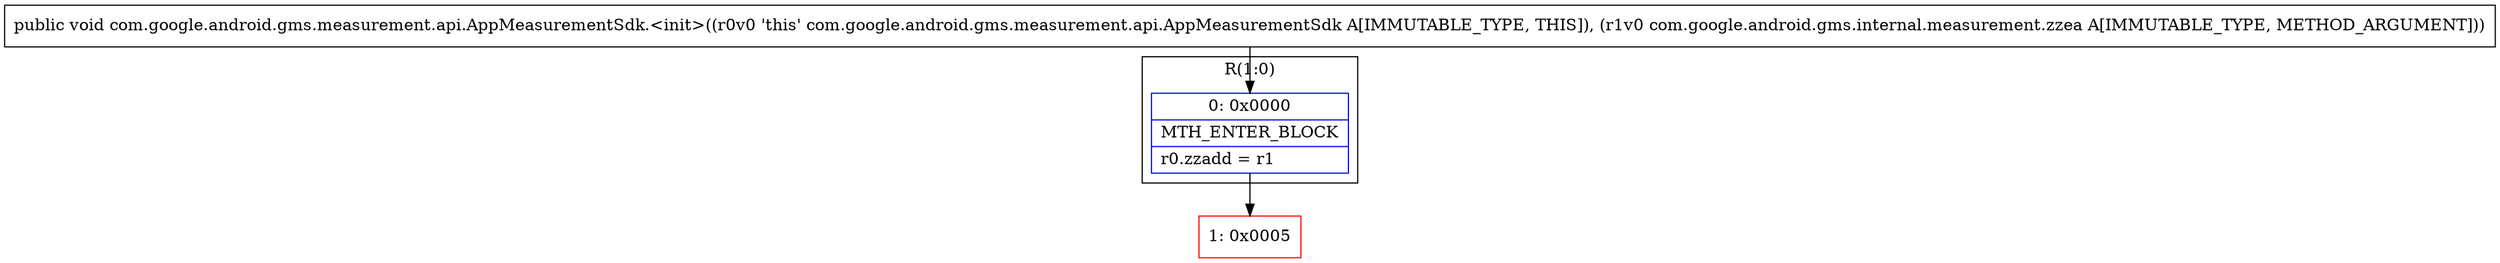 digraph "CFG forcom.google.android.gms.measurement.api.AppMeasurementSdk.\<init\>(Lcom\/google\/android\/gms\/internal\/measurement\/zzea;)V" {
subgraph cluster_Region_1168442816 {
label = "R(1:0)";
node [shape=record,color=blue];
Node_0 [shape=record,label="{0\:\ 0x0000|MTH_ENTER_BLOCK\l|r0.zzadd = r1\l}"];
}
Node_1 [shape=record,color=red,label="{1\:\ 0x0005}"];
MethodNode[shape=record,label="{public void com.google.android.gms.measurement.api.AppMeasurementSdk.\<init\>((r0v0 'this' com.google.android.gms.measurement.api.AppMeasurementSdk A[IMMUTABLE_TYPE, THIS]), (r1v0 com.google.android.gms.internal.measurement.zzea A[IMMUTABLE_TYPE, METHOD_ARGUMENT])) }"];
MethodNode -> Node_0;
Node_0 -> Node_1;
}

